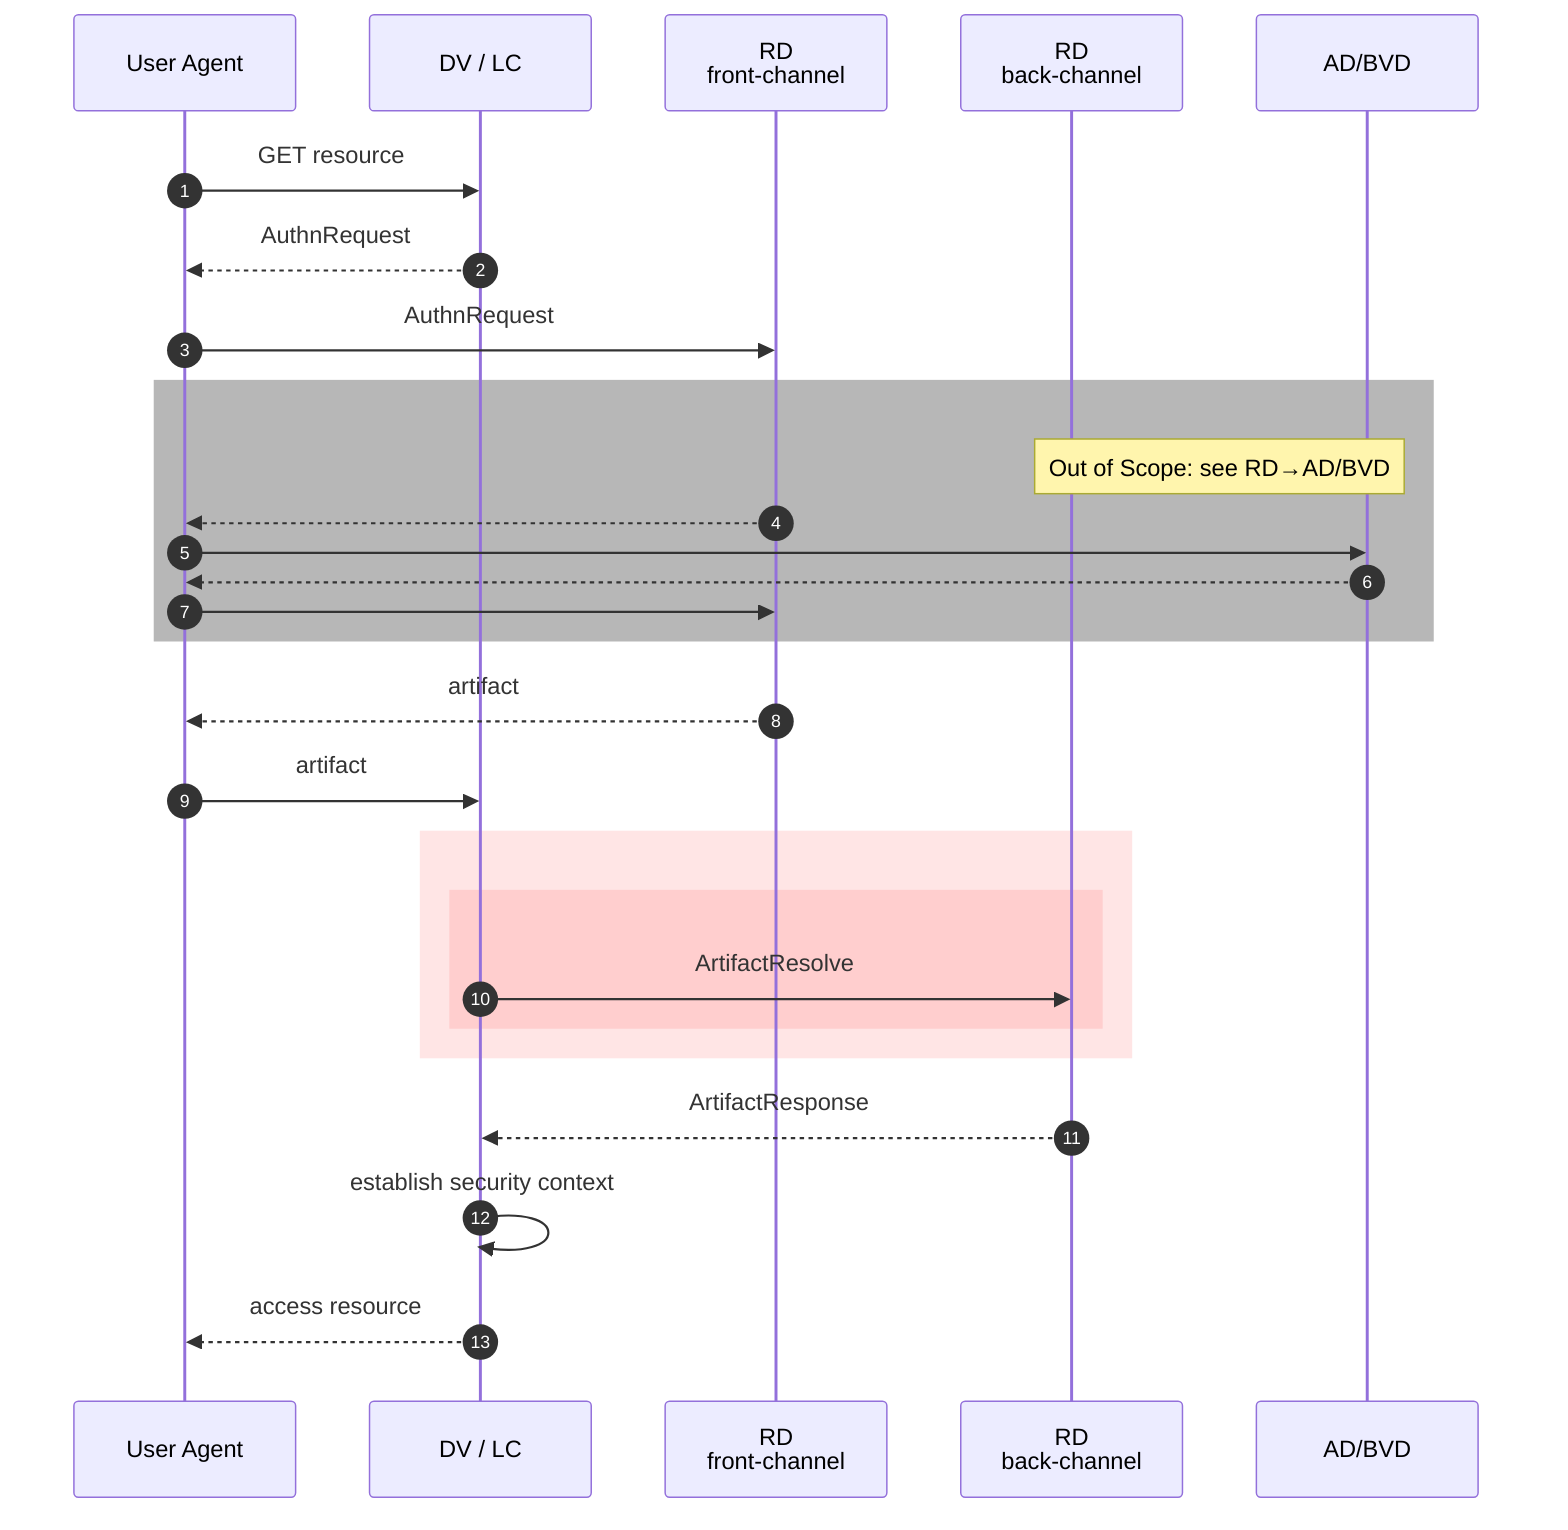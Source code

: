 %%{init: {
    "themeVariables": {"fontSize": "24px"},
    "sequence": {"boxMargin": 20}
}}%%
sequenceDiagram
autonumber
participant A as User Agent
participant B as DV / LC
participant C as RD <br /> front-channel
participant D as RD <br /> back-channel
participant E as AD/BVD
A->>B: GET resource
B-->>A: AuthnRequest
A->>C: AuthnRequest
rect rgba(75, 75, 75,.4)
    Note over D,E: Out of Scope: see RD#8594;AD/BVD
    C-->>A:
    A->>E:
    E-->>A:
    A->>C:
end
C-->>A: artifact
A->>B: artifact
rect rgba(255,0,0,.1)
rect rgba(255,0,0,.1)
    B->>D: ArtifactResolve
end
end
D-->>B: ArtifactResponse
B->>B: establish security context
B-->>A: access resource